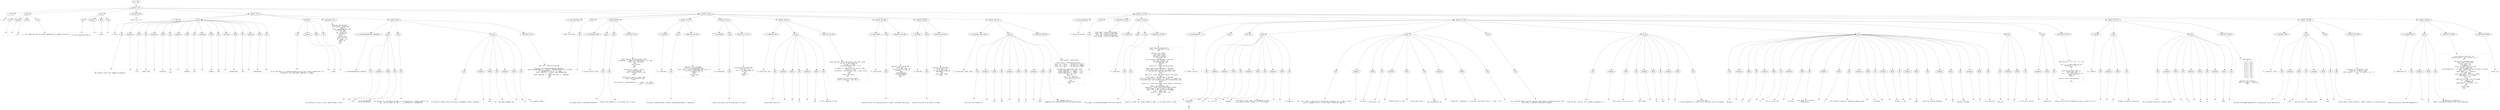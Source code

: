 digraph lpegNode {

node [fontname=Helvetica]
edge [style=dashed]

doc_0 [label="doc - 426"]


doc_0 -> { section_1}
{rank=same; section_1}

section_1 [label="section: 1-211"]


// END RANK doc_0

section_1 -> { header_2 prose_3 prose_4 codeblock_5 section_6 section_7 section_8}
{rank=same; header_2 prose_3 prose_4 codeblock_5 section_6 section_7 section_8}

header_2 [label="1 : Core"]

prose_3 [label="prose"]

prose_4 [label="prose"]

codeblock_5 [label="code block 8-10"]

section_6 [label="section: 13-39"]

section_7 [label="section: 65-183"]

section_8 [label="section: 212-368"]


// END RANK section_1

header_2 -> leaf_9
leaf_9  [color=Gray,shape=rectangle,fontname=Inconsolata,label="* Core"]
// END RANK header_2

prose_3 -> { raw_10 prespace_11 literal_12 raw_13}
{rank=same; raw_10 prespace_11 literal_12 raw_13}

raw_10 [label="raw"]

prespace_11 [label="prespace"]

literal_12 [label="literal"]

raw_13 [label="raw"]


// END RANK prose_3

raw_10 -> leaf_14
leaf_14  [color=Gray,shape=rectangle,fontname=Inconsolata,label="
"]
// END RANK raw_10

prespace_11 -> leaf_15
leaf_15  [color=Gray,shape=rectangle,fontname=Inconsolata,label=""]
// END RANK prespace_11

literal_12 -> leaf_16
leaf_16  [color=Gray,shape=rectangle,fontname=Inconsolata,label="core"]
// END RANK literal_12

raw_13 -> leaf_17
leaf_17  [color=Gray,shape=rectangle,fontname=Inconsolata,label=" is for tampering with the global namespace and standard libraries.
"]
// END RANK raw_13

prose_4 -> { raw_18 prespace_19 literal_20 raw_21}
{rank=same; raw_18 prespace_19 literal_20 raw_21}

raw_18 [label="raw"]

prespace_19 [label="prespace"]

literal_20 [label="literal"]

raw_21 [label="raw"]


// END RANK prose_4

raw_18 -> leaf_22
leaf_22  [color=Gray,shape=rectangle,fontname=Inconsolata,label="
It will eventually land in"]
// END RANK raw_18

prespace_19 -> leaf_23
leaf_23  [color=Gray,shape=rectangle,fontname=Inconsolata,label=" "]
// END RANK prespace_19

literal_20 -> leaf_24
leaf_24  [color=Gray,shape=rectangle,fontname=Inconsolata,label="pylon"]
// END RANK literal_20

raw_21 -> leaf_25
leaf_25  [color=Gray,shape=rectangle,fontname=Inconsolata,label=".
"]
// END RANK raw_21

codeblock_5 -> leaf_26
leaf_26  [color=Gray,shape=rectangle,fontname=Inconsolata,label="local core = {}"]
// END RANK codeblock_5

section_6 -> { header_27 prose_28 prose_29 codeblock_30 section_31}
{rank=same; header_27 prose_28 prose_29 codeblock_30 section_31}

header_27 [label="2 : meta"]

prose_28 [label="prose"]

prose_29 [label="prose"]

codeblock_30 [label="code block 21-37"]

section_31 [label="section: 40-64"]


// END RANK section_6

header_27 -> leaf_32
leaf_32  [color=Gray,shape=rectangle,fontname=Inconsolata,label="** meta"]
// END RANK header_27

prose_28 -> { raw_33 prespace_34 literal_35 raw_36 prespace_37 literal_38 raw_39 prespace_40 literal_41 raw_42 prespace_43 literal_44 raw_45 prespace_46 literal_47 raw_48 prespace_49 literal_50 raw_51}
{rank=same; raw_33 prespace_34 literal_35 raw_36 prespace_37 literal_38 raw_39 prespace_40 literal_41 raw_42 prespace_43 literal_44 raw_45 prespace_46 literal_47 raw_48 prespace_49 literal_50 raw_51}

raw_33 [label="raw"]

prespace_34 [label="prespace"]

literal_35 [label="literal"]

raw_36 [label="raw"]

prespace_37 [label="prespace"]

literal_38 [label="literal"]

raw_39 [label="raw"]

prespace_40 [label="prespace"]

literal_41 [label="literal"]

raw_42 [label="raw"]

prespace_43 [label="prespace"]

literal_44 [label="literal"]

raw_45 [label="raw"]

prespace_46 [label="prespace"]

literal_47 [label="literal"]

raw_48 [label="raw"]

prespace_49 [label="prespace"]

literal_50 [label="literal"]

raw_51 [label="raw"]


// END RANK prose_28

raw_33 -> leaf_52
leaf_52  [color=Gray,shape=rectangle,fontname=Inconsolata,label="

We shorten a few of the common Lua keywords:"]
// END RANK raw_33

prespace_34 -> leaf_53
leaf_53  [color=Gray,shape=rectangle,fontname=Inconsolata,label=" "]
// END RANK prespace_34

literal_35 -> leaf_54
leaf_54  [color=Gray,shape=rectangle,fontname=Inconsolata,label="coro"]
// END RANK literal_35

raw_36 -> leaf_55
leaf_55  [color=Gray,shape=rectangle,fontname=Inconsolata,label=" rather than"]
// END RANK raw_36

prespace_37 -> leaf_56
leaf_56  [color=Gray,shape=rectangle,fontname=Inconsolata,label=" "]
// END RANK prespace_37

literal_38 -> leaf_57
leaf_57  [color=Gray,shape=rectangle,fontname=Inconsolata,label="coroutine"]
// END RANK literal_38

raw_39 -> leaf_58
leaf_58  [color=Gray,shape=rectangle,fontname=Inconsolata,label=",
and"]
// END RANK raw_39

prespace_40 -> leaf_59
leaf_59  [color=Gray,shape=rectangle,fontname=Inconsolata,label=" "]
// END RANK prespace_40

literal_41 -> leaf_60
leaf_60  [color=Gray,shape=rectangle,fontname=Inconsolata,label="getmeta"]
// END RANK literal_41

raw_42 -> leaf_61
leaf_61  [color=Gray,shape=rectangle,fontname=Inconsolata,label=" and"]
// END RANK raw_42

prespace_43 -> leaf_62
leaf_62  [color=Gray,shape=rectangle,fontname=Inconsolata,label=" "]
// END RANK prespace_43

literal_44 -> leaf_63
leaf_63  [color=Gray,shape=rectangle,fontname=Inconsolata,label="setmeta"]
// END RANK literal_44

raw_45 -> leaf_64
leaf_64  [color=Gray,shape=rectangle,fontname=Inconsolata,label=" over"]
// END RANK raw_45

prespace_46 -> leaf_65
leaf_65  [color=Gray,shape=rectangle,fontname=Inconsolata,label=" "]
// END RANK prespace_46

literal_47 -> leaf_66
leaf_66  [color=Gray,shape=rectangle,fontname=Inconsolata,label="getmetatable"]
// END RANK literal_47

raw_48 -> leaf_67
leaf_67  [color=Gray,shape=rectangle,fontname=Inconsolata,label=" and"]
// END RANK raw_48

prespace_49 -> leaf_68
leaf_68  [color=Gray,shape=rectangle,fontname=Inconsolata,label=" "]
// END RANK prespace_49

literal_50 -> leaf_69
leaf_69  [color=Gray,shape=rectangle,fontname=Inconsolata,label="setmetatable"]
// END RANK literal_50

raw_51 -> leaf_70
leaf_70  [color=Gray,shape=rectangle,fontname=Inconsolata,label=".
"]
// END RANK raw_51

prose_29 -> { raw_71 prespace_72 literal_73 raw_74}
{rank=same; raw_71 prespace_72 literal_73 raw_74}

raw_71 [label="raw"]

prespace_72 [label="prespace"]

literal_73 [label="literal"]

raw_74 [label="raw"]


// END RANK prose_29

raw_71 -> leaf_75
leaf_75  [color=Gray,shape=rectangle,fontname=Inconsolata,label="
In my code there is a repeated pattern of use that is basic enough that I'm
entering it into the global namespace as simple"]
// END RANK raw_71

prespace_72 -> leaf_76
leaf_76  [color=Gray,shape=rectangle,fontname=Inconsolata,label=" "]
// END RANK prespace_72

literal_73 -> leaf_77
leaf_77  [color=Gray,shape=rectangle,fontname=Inconsolata,label="meta"]
// END RANK literal_73

raw_74 -> leaf_78
leaf_78  [color=Gray,shape=rectangle,fontname=Inconsolata,label=".
"]
// END RANK raw_74

codeblock_30 -> leaf_79
leaf_79  [color=Gray,shape=rectangle,fontname=Inconsolata,label="function core.meta(MT)
   if MT and MT.__index then
      -- inherit
      return setmetatable({}, MT)
   elseif MT then
      -- decorate
      MT.__index = MT
      return MT
   else
      -- new metatable
      local _M = {}
      _M.__index = _M
      return _M
   end
end"]
// END RANK codeblock_30

section_31 -> { header_80 prose_81 prose_82 prose_83 codeblock_84}
{rank=same; header_80 prose_81 prose_82 prose_83 codeblock_84}

header_80 [label="3 : hasmetamethod(tab, mmethod)"]

prose_81 [label="prose"]

prose_82 [label="prose"]

prose_83 [label="prose"]

codeblock_84 [label="code block 51-62"]


// END RANK section_31

header_80 -> leaf_85
leaf_85  [color=Gray,shape=rectangle,fontname=Inconsolata,label="*** hasmetamethod(tab, mmethod)"]
// END RANK header_80

prose_81 -> { raw_86 prespace_87 literal_88 raw_89}
{rank=same; raw_86 prespace_87 literal_88 raw_89}

raw_86 [label="raw"]

prespace_87 [label="prespace"]

literal_88 [label="literal"]

raw_89 [label="raw"]


// END RANK prose_81

raw_86 -> leaf_90
leaf_90  [color=Gray,shape=rectangle,fontname=Inconsolata,label="

The function of this is clear: given a table, return"]
// END RANK raw_86

prespace_87 -> leaf_91
leaf_91  [color=Gray,shape=rectangle,fontname=Inconsolata,label=" "]
// END RANK prespace_87

literal_88 -> leaf_92
leaf_92  [color=Gray,shape=rectangle,fontname=Inconsolata,label="true"]
// END RANK literal_88

raw_89 -> leaf_93
leaf_93  [color=Gray,shape=rectangle,fontname=Inconsolata,label=" if it can receive
a given metamethod.
"]
// END RANK raw_89

prose_82 -> { raw_94}
{rank=same; raw_94}

raw_94 [label="raw"]


// END RANK prose_82

raw_94 -> leaf_95
leaf_95  [color=Gray,shape=rectangle,fontname=Inconsolata,label="
The question is, how magical to make it. I'm going with \"slightly magical\" for
now.  You can leave off the \"__\" in checking for a metamethod.
"]
// END RANK raw_94

prose_83 -> { raw_96 prespace_97 literal_98 raw_99 prespace_100 literal_101 raw_102}
{rank=same; raw_96 prespace_97 literal_98 raw_99 prespace_100 literal_101 raw_102}

raw_96 [label="raw"]

prespace_97 [label="prespace"]

literal_98 [label="literal"]

raw_99 [label="raw"]

prespace_100 [label="prespace"]

literal_101 [label="literal"]

raw_102 [label="raw"]


// END RANK prose_83

raw_96 -> leaf_103
leaf_103  [color=Gray,shape=rectangle,fontname=Inconsolata,label="
A successful lookup returns the result, presumable truthy, otherwise"]
// END RANK raw_96

prespace_97 -> leaf_104
leaf_104  [color=Gray,shape=rectangle,fontname=Inconsolata,label=" "]
// END RANK prespace_97

literal_98 -> leaf_105
leaf_105  [color=Gray,shape=rectangle,fontname=Inconsolata,label="false"]
// END RANK literal_98

raw_99 -> leaf_106
leaf_106  [color=Gray,shape=rectangle,fontname=Inconsolata,label="
for a non-table argument and"]
// END RANK raw_99

prespace_100 -> leaf_107
leaf_107  [color=Gray,shape=rectangle,fontname=Inconsolata,label=" "]
// END RANK prespace_100

literal_101 -> leaf_108
leaf_108  [color=Gray,shape=rectangle,fontname=Inconsolata,label="nil"]
// END RANK literal_101

raw_102 -> leaf_109
leaf_109  [color=Gray,shape=rectangle,fontname=Inconsolata,label=" for a failed lookup.
"]
// END RANK raw_102

codeblock_84 -> leaf_110
leaf_110  [color=Gray,shape=rectangle,fontname=Inconsolata,label="local sub = assert(string.sub)

function core.hasmetamethod(tab, mmethod)
   assert(type(mmethod) == \"string\", \"metamethod must be a string\")
   if sub(mmethod,1,2) == \"__\" then
      return type(tab) == \"table\" and tab[mmethod]
   else
      return type(tab) == \"table\" and tab[\"__\" ..mmethod]
   end
end"]
// END RANK codeblock_84

section_7 -> { header_111 prose_112 section_113 section_114 section_115 section_116 section_117 section_118 section_119}
{rank=same; header_111 prose_112 section_113 section_114 section_115 section_116 section_117 section_118 section_119}

header_111 [label="2 : Table extensions"]

prose_112 [label="prose"]

section_113 [label="section: 68-96"]

section_114 [label="section: 97-112"]

section_115 [label="section: 113-127"]

section_116 [label="section: 128-151"]

section_117 [label="section: 152-168"]

section_118 [label="section: 169-183"]

section_119 [label="section: 184-211"]


// END RANK section_7

header_111 -> leaf_120
leaf_120  [color=Gray,shape=rectangle,fontname=Inconsolata,label="** Table extensions"]
// END RANK header_111

prose_112 -> { raw_121}
{rank=same; raw_121}

raw_121 [label="raw"]


// END RANK prose_112

raw_121 -> leaf_122
leaf_122  [color=Gray,shape=rectangle,fontname=Inconsolata,label="

"]
// END RANK raw_121

section_113 -> { header_123 prose_124 prose_125 codeblock_126}
{rank=same; header_123 prose_124 prose_125 codeblock_126}

header_123 [label="3 : hasfield(tab, field)"]

prose_124 [label="prose"]

prose_125 [label="prose"]

codeblock_126 [label="code block 74-95"]


// END RANK section_113

header_123 -> leaf_127
leaf_127  [color=Gray,shape=rectangle,fontname=Inconsolata,label="*** hasfield(tab, field)"]
// END RANK header_123

prose_124 -> { raw_128}
{rank=same; raw_128}

raw_128 [label="raw"]


// END RANK prose_124

raw_128 -> leaf_129
leaf_129  [color=Gray,shape=rectangle,fontname=Inconsolata,label="

For bonus points, =hasfield.field(tab)!
"]
// END RANK raw_128

prose_125 -> { raw_130}
{rank=same; raw_130}

raw_130 [label="raw"]


// END RANK prose_125

raw_130 -> leaf_131
leaf_131  [color=Gray,shape=rectangle,fontname=Inconsolata,label="
Returns the lookup for a true value, just in case.
"]
// END RANK raw_130

codeblock_126 -> leaf_132
leaf_132  [color=Gray,shape=rectangle,fontname=Inconsolata,label="local function _hasfield(field, tab)
   if type(tab) == \"table\" and tab[field] ~= nil then
      return true, tab[field]
   else
      return false
   end
end

function _hf__index(_, field)
   return function(tab)
      return _hasfield(field, tab)
   end
end

function _hf__call(_, field, tab)
   return _hasfield(field, tab)
end

core.hasfield = setmetatable({}, { __index = _hf__index,
                                   __call  = _hf__call })"]
// END RANK codeblock_126

section_114 -> { header_133 prose_134 codeblock_135}
{rank=same; header_133 prose_134 codeblock_135}

header_133 [label="3 : clone(tab)"]

prose_134 [label="prose"]

codeblock_135 [label="code block 101-110"]


// END RANK section_114

header_133 -> leaf_136
leaf_136  [color=Gray,shape=rectangle,fontname=Inconsolata,label="*** clone(tab)"]
// END RANK header_133

prose_134 -> { raw_137}
{rank=same; raw_137}

raw_137 [label="raw"]


// END RANK prose_134

raw_137 -> leaf_138
leaf_138  [color=Gray,shape=rectangle,fontname=Inconsolata,label="

Performs a shallow clone of table, attaching metatable if available.
"]
// END RANK raw_137

codeblock_135 -> leaf_139
leaf_139  [color=Gray,shape=rectangle,fontname=Inconsolata,label="function core.clone(tab)
   local _M = getmetatable(tab)
   local clone = _M and setmetatable({}, _M) or {}
   for k,v in pairs(tab) do
      clone[k] = v
   end
   return clone
end"]
// END RANK codeblock_135

section_115 -> { header_140 prose_141 codeblock_142}
{rank=same; header_140 prose_141 codeblock_142}

header_140 [label="3 : arrayof(tab)"]

prose_141 [label="prose"]

codeblock_142 [label="code block 117-125"]


// END RANK section_115

header_140 -> leaf_143
leaf_143  [color=Gray,shape=rectangle,fontname=Inconsolata,label="*** arrayof(tab)"]
// END RANK header_140

prose_141 -> { raw_144}
{rank=same; raw_144}

raw_144 [label="raw"]


// END RANK prose_141

raw_144 -> leaf_145
leaf_145  [color=Gray,shape=rectangle,fontname=Inconsolata,label="

Clones and returns the array portion of a table.
"]
// END RANK raw_144

codeblock_142 -> leaf_146
leaf_146  [color=Gray,shape=rectangle,fontname=Inconsolata,label="function core.arrayof(tab)
   local arr = {}
   for i,v in ipairs(tab) do
      arr[i] = v
   end
   return arr
end"]
// END RANK codeblock_142

section_116 -> { header_147 prose_148 codeblock_149}
{rank=same; header_147 prose_148 codeblock_149}

header_147 [label="3 : select(tab, key)"]

prose_148 [label="prose"]

codeblock_149 [label="code block 132-149"]


// END RANK section_116

header_147 -> leaf_150
leaf_150  [color=Gray,shape=rectangle,fontname=Inconsolata,label="*** select(tab, key)"]
// END RANK header_147

prose_148 -> { raw_151 prespace_152 literal_153 raw_154 prespace_155 literal_156 raw_157}
{rank=same; raw_151 prespace_152 literal_153 raw_154 prespace_155 literal_156 raw_157}

raw_151 [label="raw"]

prespace_152 [label="prespace"]

literal_153 [label="literal"]

raw_154 [label="raw"]

prespace_155 [label="prespace"]

literal_156 [label="literal"]

raw_157 [label="raw"]


// END RANK prose_148

raw_151 -> leaf_158
leaf_158  [color=Gray,shape=rectangle,fontname=Inconsolata,label="

Recursively return all"]
// END RANK raw_151

prespace_152 -> leaf_159
leaf_159  [color=Gray,shape=rectangle,fontname=Inconsolata,label=" "]
// END RANK prespace_152

literal_153 -> leaf_160
leaf_160  [color=Gray,shape=rectangle,fontname=Inconsolata,label="v"]
// END RANK literal_153

raw_154 -> leaf_161
leaf_161  [color=Gray,shape=rectangle,fontname=Inconsolata,label=" for"]
// END RANK raw_154

prespace_155 -> leaf_162
leaf_162  [color=Gray,shape=rectangle,fontname=Inconsolata,label=" "]
// END RANK prespace_155

literal_156 -> leaf_163
leaf_163  [color=Gray,shape=rectangle,fontname=Inconsolata,label="key"]
// END RANK literal_156

raw_157 -> leaf_164
leaf_164  [color=Gray,shape=rectangle,fontname=Inconsolata,label=" in all subtables of tab
"]
// END RANK raw_157

codeblock_149 -> leaf_165
leaf_165  [color=Gray,shape=rectangle,fontname=Inconsolata,label="local function _select(collection, tab, key, cycle)
   for k,v in pairs(tab) do
      if key == k then
         collection[#collection + 1] = v
      end
      if type(v) == \"table\" and not cycle[v] then
         cycle[v] = true
         collection = _select(collection, v, key, cycle)
      end
   end
   return collection
end

function core.select(tab, key)
   return _select({}, tab, key, {})
end"]
// END RANK codeblock_149

section_117 -> { header_166 prose_167 codeblock_168}
{rank=same; header_166 prose_167 codeblock_168}

header_166 [label="3 : reverse(tab)"]

prose_167 [label="prose"]

codeblock_168 [label="code block 156-166"]


// END RANK section_117

header_166 -> leaf_169
leaf_169  [color=Gray,shape=rectangle,fontname=Inconsolata,label="*** reverse(tab)"]
// END RANK header_166

prose_167 -> { raw_170}
{rank=same; raw_170}

raw_170 [label="raw"]


// END RANK prose_167

raw_170 -> leaf_171
leaf_171  [color=Gray,shape=rectangle,fontname=Inconsolata,label="

Reverses (only) the array portion of a table, returning a new table.
"]
// END RANK raw_170

codeblock_168 -> leaf_172
leaf_172  [color=Gray,shape=rectangle,fontname=Inconsolata,label="function core.reverse(tab)
   local bat = {}
   for i,v in ipairs(tab) do
      bat[#tab - i + 1] = v
   end
   assert(bat[1])
   assert(bat[#tab])
   return bat
end"]
// END RANK codeblock_168

section_118 -> { header_173 prose_174 codeblock_175}
{rank=same; header_173 prose_174 codeblock_175}

header_173 [label="3 : keys(tab)"]

prose_174 [label="prose"]

codeblock_175 [label="code block 173-181"]


// END RANK section_118

header_173 -> leaf_176
leaf_176  [color=Gray,shape=rectangle,fontname=Inconsolata,label="*** keys(tab)"]
// END RANK header_173

prose_174 -> { raw_177}
{rank=same; raw_177}

raw_177 [label="raw"]


// END RANK prose_174

raw_177 -> leaf_178
leaf_178  [color=Gray,shape=rectangle,fontname=Inconsolata,label="

Returns an array of the keys of a table.
"]
// END RANK raw_177

codeblock_175 -> leaf_179
leaf_179  [color=Gray,shape=rectangle,fontname=Inconsolata,label="function core.keys(tab)
   local keys = {}
   for k,v in pairs(tab) do
      keys[#keys + 1] = k
   end
   return keys, #keys
end"]
// END RANK codeblock_175

section_119 -> { header_180 prose_181 codeblock_182}
{rank=same; header_180 prose_181 codeblock_182}

header_180 [label="3 : splice(tab, index, into)"]

prose_181 [label="prose"]

codeblock_182 [label="code block 189-209"]


// END RANK section_119

header_180 -> leaf_183
leaf_183  [color=Gray,shape=rectangle,fontname=Inconsolata,label="*** splice(tab, index, into)"]
// END RANK header_180

prose_181 -> { raw_184 prespace_185 literal_186 raw_187 prespace_188 literal_189 raw_190 prespace_191 literal_192 raw_193}
{rank=same; raw_184 prespace_185 literal_186 raw_187 prespace_188 literal_189 raw_190 prespace_191 literal_192 raw_193}

raw_184 [label="raw"]

prespace_185 [label="prespace"]

literal_186 [label="literal"]

raw_187 [label="raw"]

prespace_188 [label="prespace"]

literal_189 [label="literal"]

raw_190 [label="raw"]

prespace_191 [label="prespace"]

literal_192 [label="literal"]

raw_193 [label="raw"]


// END RANK prose_181

raw_184 -> leaf_194
leaf_194  [color=Gray,shape=rectangle,fontname=Inconsolata,label="

Puts the full contents of"]
// END RANK raw_184

prespace_185 -> leaf_195
leaf_195  [color=Gray,shape=rectangle,fontname=Inconsolata,label=" "]
// END RANK prespace_185

literal_186 -> leaf_196
leaf_196  [color=Gray,shape=rectangle,fontname=Inconsolata,label="into"]
// END RANK literal_186

raw_187 -> leaf_197
leaf_197  [color=Gray,shape=rectangle,fontname=Inconsolata,label=" into"]
// END RANK raw_187

prespace_188 -> leaf_198
leaf_198  [color=Gray,shape=rectangle,fontname=Inconsolata,label=" "]
// END RANK prespace_188

literal_189 -> leaf_199
leaf_199  [color=Gray,shape=rectangle,fontname=Inconsolata,label="tab"]
// END RANK literal_189

raw_190 -> leaf_200
leaf_200  [color=Gray,shape=rectangle,fontname=Inconsolata,label=" at"]
// END RANK raw_190

prespace_191 -> leaf_201
leaf_201  [color=Gray,shape=rectangle,fontname=Inconsolata,label=" "]
// END RANK prespace_191

literal_192 -> leaf_202
leaf_202  [color=Gray,shape=rectangle,fontname=Inconsolata,label="index"]
// END RANK literal_192

raw_193 -> leaf_203
leaf_203  [color=Gray,shape=rectangle,fontname=Inconsolata,label=".  The argument order is
compatible with existing functions and method syntax.
"]
// END RANK raw_193

codeblock_182 -> leaf_204
leaf_204  [color=Gray,shape=rectangle,fontname=Inconsolata,label="local insert = table.insert

local sp_er = \"table<core>.splice: \"
local _e_1 = sp_er .. \"$1 must be a table\"
local _e_2 = sp_er .. \"$2 must be a number\"
local _e_3 = sp_er .. \"$3 must be a table\"

function core.splice(tab, idx, into)
   assert(type(tab) == \"table\", _e_1)
   assert(type(idx) == \"number\", _e_2)
   assert(type(into) == \"table\", _e_3)
    idx = idx - 1
    local i = 1
    for j = 1, #into do
        insert(tab,i+idx,into[j])
        i = i + 1
    end
    return tab
end"]
// END RANK codeblock_182

section_8 -> { header_205 prose_206 codeblock_207 section_208 section_209 section_210 section_211 section_212}
{rank=same; header_205 prose_206 codeblock_207 section_208 section_209 section_210 section_211 section_212}

header_205 [label="2 : String extensions"]

prose_206 [label="prose"]

codeblock_207 [label="code block 214-219"]

section_208 [label="section: 221-270"]

section_209 [label="section: 271-323"]

section_210 [label="section: 324-353"]

section_211 [label="section: 354-368"]

section_212 [label="section: 369-426"]


// END RANK section_8

header_205 -> leaf_213
leaf_213  [color=Gray,shape=rectangle,fontname=Inconsolata,label="** String extensions"]
// END RANK header_205

prose_206 -> { raw_214}
{rank=same; raw_214}

raw_214 [label="raw"]


// END RANK prose_206

raw_214 -> leaf_215
leaf_215  [color=Gray,shape=rectangle,fontname=Inconsolata,label="
"]
// END RANK raw_214

codeblock_207 -> leaf_216
leaf_216  [color=Gray,shape=rectangle,fontname=Inconsolata,label="local byte = assert(string.byte)
local find = assert(string.find)
local sub = assert(string.sub)
local format = assert(string.format)"]
// END RANK codeblock_207

section_208 -> { header_217 prose_218 prose_219 codeblock_220}
{rank=same; header_217 prose_218 prose_219 codeblock_220}

header_217 [label="3 : utf8(char)"]

prose_218 [label="prose"]

prose_219 [label="prose"]

codeblock_220 [label="code block 229-268"]


// END RANK section_208

header_217 -> leaf_221
leaf_221  [color=Gray,shape=rectangle,fontname=Inconsolata,label="*** utf8(char)"]
// END RANK header_217

prose_218 -> { raw_222}
{rank=same; raw_222}

raw_222 [label="raw"]


// END RANK prose_218

raw_222 -> leaf_223
leaf_223  [color=Gray,shape=rectangle,fontname=Inconsolata,label="

This takes a string and validates the first character.
"]
// END RANK raw_222

prose_219 -> { raw_224}
{rank=same; raw_224}

raw_224 [label="raw"]


// END RANK prose_219

raw_224 -> leaf_225
leaf_225  [color=Gray,shape=rectangle,fontname=Inconsolata,label="
Return is either the (valid) length in bytes, or nil and an error string.
"]
// END RANK raw_224

codeblock_220 -> leaf_226
leaf_226  [color=Gray,shape=rectangle,fontname=Inconsolata,label="local function continue(c)
   return c >= 128 and c <= 191
end

function core.utf8(c)
   local byte = byte
   local head = byte(c)
   if head < 128 then
      return 1
   elseif head >= 194 and head <= 223 then
      local two = byte(c, 2)
      if continue(two) then
         return 2
      else
         return nil, \"utf8: bad second byte\"
      end
   elseif head >= 224 and head <= 239 then
      local two, three = byte(c, 2), byte(c, 3)
      if continue(two) and continue(three) then
         return 3
      else
         return nil, \"utf8: bad second and/or third byte\"
      end
   elseif head >= 240 and head <= 244 then
      local two, three, four = byte(c, 2), byte(c, 3), byte(c, 4)
      if continue(two) and continue(three) and continue(four) then
         return 4
      else
         return nil, \"utf8: bad second, third, and/or fourth byte\"
      end
   elseif continue(head) then
      return nil, \"utf8: continuation byte at head\"
   elseif head == 192 or head == 193 then
      return nil, \"utf8: 192 or 193 forbidden\"
   else -- head > 245
      return nil, \"utf8: byte > 245\"
   end
end"]
// END RANK codeblock_220

section_209 -> { header_227 prose_228 structure_229 prose_230 prose_231 prose_232 prose_233 prose_234 prose_235 prose_236 codeblock_237}
{rank=same; header_227 prose_228 structure_229 prose_230 prose_231 prose_232 prose_233 prose_234 prose_235 prose_236 codeblock_237}

header_227 [label="3 : format_safe(str, ...)"]

prose_228 [label="prose"]

structure_229 [label="structure"]

prose_230 [label="prose"]

prose_231 [label="prose"]

prose_232 [label="prose"]

prose_233 [label="prose"]

prose_234 [label="prose"]

prose_235 [label="prose"]

prose_236 [label="prose"]

codeblock_237 [label="code block 305-322"]


// END RANK section_209

header_227 -> leaf_238
leaf_238  [color=Gray,shape=rectangle,fontname=Inconsolata,label="*** format_safe(str, ...)"]
// END RANK header_227

prose_228 -> { raw_239}
{rank=same; raw_239}

raw_239 [label="raw"]


// END RANK prose_228

raw_239 -> leaf_240
leaf_240  [color=Gray,shape=rectangle,fontname=Inconsolata,label="
"]
// END RANK raw_239

structure_229 -> { hashline_241}
{rank=same; hashline_241}

hashline_241 [label="hashline"]


// END RANK structure_229

hashline_241 -> { hashtag_242}
{rank=same; hashtag_242}

hashtag_242 [label="hashtag"]


// END RANK hashline_241

hashtag_242 -> leaf_243
leaf_243  [color=Gray,shape=rectangle,fontname=Inconsolata,label="NB"]
// END RANK hashtag_242

prose_230 -> { prespace_244 literal_245 raw_246 prespace_247 literal_248 raw_249 prespace_250 literal_251 raw_252}
{rank=same; prespace_244 literal_245 raw_246 prespace_247 literal_248 raw_249 prespace_250 literal_251 raw_252}

prespace_244 [label="prespace"]

literal_245 [label="literal"]

raw_246 [label="raw"]

prespace_247 [label="prespace"]

literal_248 [label="literal"]

raw_249 [label="raw"]

prespace_250 [label="prespace"]

literal_251 [label="literal"]

raw_252 [label="raw"]


// END RANK prose_230

prespace_244 -> leaf_253
leaf_253  [color=Gray,shape=rectangle,fontname=Inconsolata,label=""]
// END RANK prespace_244

literal_245 -> leaf_254
leaf_254  [color=Gray,shape=rectangle,fontname=Inconsolata,label="%d"]
// END RANK literal_245

raw_246 -> leaf_255
leaf_255  [color=Gray,shape=rectangle,fontname=Inconsolata,label=" as a call to"]
// END RANK raw_246

prespace_247 -> leaf_256
leaf_256  [color=Gray,shape=rectangle,fontname=Inconsolata,label=" "]
// END RANK prespace_247

literal_248 -> leaf_257
leaf_257  [color=Gray,shape=rectangle,fontname=Inconsolata,label="tonumber"]
// END RANK literal_248

raw_249 -> leaf_258
leaf_258  [color=Gray,shape=rectangle,fontname=Inconsolata,label=".  The latter I will allow, I'm struggling to find
a circumstance where casting \"1\" to \"1\" through"]
// END RANK raw_249

prespace_250 -> leaf_259
leaf_259  [color=Gray,shape=rectangle,fontname=Inconsolata,label=" "]
// END RANK prespace_250

literal_251 -> leaf_260
leaf_260  [color=Gray,shape=rectangle,fontname=Inconsolata,label="1"]
// END RANK literal_251

raw_252 -> leaf_261
leaf_261  [color=Gray,shape=rectangle,fontname=Inconsolata,label=" is dangerous.
"]
// END RANK raw_252

prose_231 -> { raw_262 prespace_263 literal_264 raw_265 prespace_266 literal_267 raw_268 prespace_269 literal_270 raw_271}
{rank=same; raw_262 prespace_263 literal_264 raw_265 prespace_266 literal_267 raw_268 prespace_269 literal_270 raw_271}

raw_262 [label="raw"]

prespace_263 [label="prespace"]

literal_264 [label="literal"]

raw_265 [label="raw"]

prespace_266 [label="prespace"]

literal_267 [label="literal"]

raw_268 [label="raw"]

prespace_269 [label="prespace"]

literal_270 [label="literal"]

raw_271 [label="raw"]


// END RANK prose_231

raw_262 -> leaf_272
leaf_272  [color=Gray,shape=rectangle,fontname=Inconsolata,label="
This isn't \"safe\" in the sense of preventing injections, all it does is check
that its arguments are of a valid type, prohibiting implicit"]
// END RANK raw_262

prespace_263 -> leaf_273
leaf_273  [color=Gray,shape=rectangle,fontname=Inconsolata,label=" "]
// END RANK prespace_263

literal_264 -> leaf_274
leaf_274  [color=Gray,shape=rectangle,fontname=Inconsolata,label="tostring"]
// END RANK literal_264

raw_265 -> leaf_275
leaf_275  [color=Gray,shape=rectangle,fontname=Inconsolata,label="
conversions.  So"]
// END RANK raw_265

prespace_266 -> leaf_276
leaf_276  [color=Gray,shape=rectangle,fontname=Inconsolata,label=" "]
// END RANK prespace_266

literal_267 -> leaf_277
leaf_277  [color=Gray,shape=rectangle,fontname=Inconsolata,label="format(\"select %s from ...\", \"';drop table users;\")"]
// END RANK literal_267

raw_268 -> leaf_278
leaf_278  [color=Gray,shape=rectangle,fontname=Inconsolata,label=" will
get through, but not"]
// END RANK raw_268

prespace_269 -> leaf_279
leaf_279  [color=Gray,shape=rectangle,fontname=Inconsolata,label=""]
// END RANK prespace_269

literal_270 -> leaf_280
leaf_280  [color=Gray,shape=rectangle,fontname=Inconsolata,label="format(\"%s\", setmeta({}, {__tostring = function() return \"'; drop...\"}))"]
// END RANK literal_270

raw_271 -> leaf_281
leaf_281  [color=Gray,shape=rectangle,fontname=Inconsolata,label=".
"]
// END RANK raw_271

prose_232 -> { raw_282}
{rank=same; raw_282}

raw_282 [label="raw"]


// END RANK prose_232

raw_282 -> leaf_283
leaf_283  [color=Gray,shape=rectangle,fontname=Inconsolata,label="
Less concerned about hostility and more about explicit coding practices. Also
don't want to undermine hardening elsewhere.
"]
// END RANK raw_282

prose_233 -> { raw_284 prespace_285 literal_286 raw_287 prespace_288 literal_289 raw_290 prespace_291 literal_292 raw_293}
{rank=same; raw_284 prespace_285 literal_286 raw_287 prespace_288 literal_289 raw_290 prespace_291 literal_292 raw_293}

raw_284 [label="raw"]

prespace_285 [label="prespace"]

literal_286 [label="literal"]

raw_287 [label="raw"]

prespace_288 [label="prespace"]

literal_289 [label="literal"]

raw_290 [label="raw"]

prespace_291 [label="prespace"]

literal_292 [label="literal"]

raw_293 [label="raw"]


// END RANK prose_233

raw_284 -> leaf_294
leaf_294  [color=Gray,shape=rectangle,fontname=Inconsolata,label="
From the wiki, the full set of numeric parameters is"]
// END RANK raw_284

prespace_285 -> leaf_295
leaf_295  [color=Gray,shape=rectangle,fontname=Inconsolata,label=""]
// END RANK prespace_285

literal_286 -> leaf_296
leaf_296  [color=Gray,shape=rectangle,fontname=Inconsolata,label="{A,a,c,d,E,e,f,G,g,i,o,u,X,x}"]
// END RANK literal_286

raw_287 -> leaf_297
leaf_297  [color=Gray,shape=rectangle,fontname=Inconsolata,label=".  That leaves"]
// END RANK raw_287

prespace_288 -> leaf_298
leaf_298  [color=Gray,shape=rectangle,fontname=Inconsolata,label=" "]
// END RANK prespace_288

literal_289 -> leaf_299
leaf_299  [color=Gray,shape=rectangle,fontname=Inconsolata,label="%q"]
// END RANK literal_289

raw_290 -> leaf_300
leaf_300  [color=Gray,shape=rectangle,fontname=Inconsolata,label=" and"]
// END RANK raw_290

prespace_291 -> leaf_301
leaf_301  [color=Gray,shape=rectangle,fontname=Inconsolata,label=" "]
// END RANK prespace_291

literal_292 -> leaf_302
leaf_302  [color=Gray,shape=rectangle,fontname=Inconsolata,label="%s"]
// END RANK literal_292

raw_293 -> leaf_303
leaf_303  [color=Gray,shape=rectangle,fontname=Inconsolata,label=", the former does
string escaping but of course it is the Lua/C style of escaping.
"]
// END RANK raw_293

prose_234 -> { raw_304 prespace_305 literal_306 raw_307 prespace_308 literal_309 raw_310 prespace_311 literal_312 raw_313 prespace_314 literal_315 raw_316 prespace_317 literal_318 raw_319 prespace_320 literal_321 raw_322 prespace_323 literal_324 raw_325 prespace_326 literal_327 raw_328 prespace_329 literal_330 raw_331}
{rank=same; raw_304 prespace_305 literal_306 raw_307 prespace_308 literal_309 raw_310 prespace_311 literal_312 raw_313 prespace_314 literal_315 raw_316 prespace_317 literal_318 raw_319 prespace_320 literal_321 raw_322 prespace_323 literal_324 raw_325 prespace_326 literal_327 raw_328 prespace_329 literal_330 raw_331}

raw_304 [label="raw"]

prespace_305 [label="prespace"]

literal_306 [label="literal"]

raw_307 [label="raw"]

prespace_308 [label="prespace"]

literal_309 [label="literal"]

raw_310 [label="raw"]

prespace_311 [label="prespace"]

literal_312 [label="literal"]

raw_313 [label="raw"]

prespace_314 [label="prespace"]

literal_315 [label="literal"]

raw_316 [label="raw"]

prespace_317 [label="prespace"]

literal_318 [label="literal"]

raw_319 [label="raw"]

prespace_320 [label="prespace"]

literal_321 [label="literal"]

raw_322 [label="raw"]

prespace_323 [label="prespace"]

literal_324 [label="literal"]

raw_325 [label="raw"]

prespace_326 [label="prespace"]

literal_327 [label="literal"]

raw_328 [label="raw"]

prespace_329 [label="prespace"]

literal_330 [label="literal"]

raw_331 [label="raw"]


// END RANK prose_234

raw_304 -> leaf_332
leaf_332  [color=Gray,shape=rectangle,fontname=Inconsolata,label="
We add"]
// END RANK raw_304

prespace_305 -> leaf_333
leaf_333  [color=Gray,shape=rectangle,fontname=Inconsolata,label=" "]
// END RANK prespace_305

literal_306 -> leaf_334
leaf_334  [color=Gray,shape=rectangle,fontname=Inconsolata,label="%t"]
// END RANK literal_306

raw_307 -> leaf_335
leaf_335  [color=Gray,shape=rectangle,fontname=Inconsolata,label=" and"]
// END RANK raw_307

prespace_308 -> leaf_336
leaf_336  [color=Gray,shape=rectangle,fontname=Inconsolata,label=" "]
// END RANK prespace_308

literal_309 -> leaf_337
leaf_337  [color=Gray,shape=rectangle,fontname=Inconsolata,label="%L"]
// END RANK literal_309

raw_310 -> leaf_338
leaf_338  [color=Gray,shape=rectangle,fontname=Inconsolata,label=" (for λ), which call"]
// END RANK raw_310

prespace_311 -> leaf_339
leaf_339  [color=Gray,shape=rectangle,fontname=Inconsolata,label=" "]
// END RANK prespace_311

literal_312 -> leaf_340
leaf_340  [color=Gray,shape=rectangle,fontname=Inconsolata,label="tostring"]
// END RANK literal_312

raw_313 -> leaf_341
leaf_341  [color=Gray,shape=rectangle,fontname=Inconsolata,label=" on a table or a function
respectively. "]
// END RANK raw_313

prespace_314 -> leaf_342
leaf_342  [color=Gray,shape=rectangle,fontname=Inconsolata,label=" "]
// END RANK prespace_314

literal_315 -> leaf_343
leaf_343  [color=Gray,shape=rectangle,fontname=Inconsolata,label="%t"]
// END RANK literal_315

raw_316 -> leaf_344
leaf_344  [color=Gray,shape=rectangle,fontname=Inconsolata,label=" will actually accept all remaining compound types:"]
// END RANK raw_316

prespace_317 -> leaf_345
leaf_345  [color=Gray,shape=rectangle,fontname=Inconsolata,label=""]
// END RANK prespace_317

literal_318 -> leaf_346
leaf_346  [color=Gray,shape=rectangle,fontname=Inconsolata,label="userdata"]
// END RANK literal_318

raw_319 -> leaf_347
leaf_347  [color=Gray,shape=rectangle,fontname=Inconsolata,label=","]
// END RANK raw_319

prespace_320 -> leaf_348
leaf_348  [color=Gray,shape=rectangle,fontname=Inconsolata,label=" "]
// END RANK prespace_320

literal_321 -> leaf_349
leaf_349  [color=Gray,shape=rectangle,fontname=Inconsolata,label="thread"]
// END RANK literal_321

raw_322 -> leaf_350
leaf_350  [color=Gray,shape=rectangle,fontname=Inconsolata,label=", and"]
// END RANK raw_322

prespace_323 -> leaf_351
leaf_351  [color=Gray,shape=rectangle,fontname=Inconsolata,label=" "]
// END RANK prespace_323

literal_324 -> leaf_352
leaf_352  [color=Gray,shape=rectangle,fontname=Inconsolata,label="cdata"]
// END RANK literal_324

raw_325 -> leaf_353
leaf_353  [color=Gray,shape=rectangle,fontname=Inconsolata,label=".  While we're being thorough,"]
// END RANK raw_325

prespace_326 -> leaf_354
leaf_354  [color=Gray,shape=rectangle,fontname=Inconsolata,label=" "]
// END RANK prespace_326

literal_327 -> leaf_355
leaf_355  [color=Gray,shape=rectangle,fontname=Inconsolata,label="%b"]
// END RANK literal_327

raw_328 -> leaf_356
leaf_356  [color=Gray,shape=rectangle,fontname=Inconsolata,label=" for
boolean.  Perhaps"]
// END RANK raw_328

prespace_329 -> leaf_357
leaf_357  [color=Gray,shape=rectangle,fontname=Inconsolata,label=" "]
// END RANK prespace_329

literal_330 -> leaf_358
leaf_358  [color=Gray,shape=rectangle,fontname=Inconsolata,label="%*"]
// END RANK literal_330

raw_331 -> leaf_359
leaf_359  [color=Gray,shape=rectangle,fontname=Inconsolata,label=" as a wildcard?
"]
// END RANK raw_331

prose_235 -> { raw_360 prespace_361 literal_362 raw_363}
{rank=same; raw_360 prespace_361 literal_362 raw_363}

raw_360 [label="raw"]

prespace_361 [label="prespace"]

literal_362 [label="literal"]

raw_363 [label="raw"]


// END RANK prose_235

raw_360 -> leaf_364
leaf_364  [color=Gray,shape=rectangle,fontname=Inconsolata,label="
Note our"]
// END RANK raw_360

prespace_361 -> leaf_365
leaf_365  [color=Gray,shape=rectangle,fontname=Inconsolata,label=" "]
// END RANK prespace_361

literal_362 -> leaf_366
leaf_366  [color=Gray,shape=rectangle,fontname=Inconsolata,label="%L"]
// END RANK literal_362

raw_363 -> leaf_367
leaf_367  [color=Gray,shape=rectangle,fontname=Inconsolata,label=" is not the C version.
"]
// END RANK raw_363

prose_236 -> { prespace_368 literal_369 raw_370}
{rank=same; prespace_368 literal_369 raw_370}

prespace_368 [label="prespace"]

literal_369 [label="literal"]

raw_370 [label="raw"]


// END RANK prose_236

prespace_368 -> leaf_371
leaf_371  [color=Gray,shape=rectangle,fontname=Inconsolata,label=""]
// END RANK prespace_368

literal_369 -> leaf_372
leaf_372  [color=Gray,shape=rectangle,fontname=Inconsolata,label="format_safe"]
// END RANK literal_369

raw_370 -> leaf_373
leaf_373  [color=Gray,shape=rectangle,fontname=Inconsolata,label=" returns the correctly formatted string, or throws an error.
"]
// END RANK raw_370

codeblock_237 -> leaf_374
leaf_374  [color=Gray,shape=rectangle,fontname=Inconsolata,label="local fmt_set = {\"L\", \"q\", \"s\", \"t\"}

for i, v in ipairs(fmt_set) do
   fmt_set[i] = \"%%\" .. v
end

--[[
local function next_fmt(str)
   local head, tail
   for _, v in ipairs(fmt_set) do
      head, tail = 2
end]]

function core.format_safe(str, ...)

end"]
// END RANK codeblock_237

section_210 -> { header_375 prose_376 prose_377 codeblock_378}
{rank=same; header_375 prose_376 prose_377 codeblock_378}

header_375 [label="3 : litpat(s)"]

prose_376 [label="prose"]

prose_377 [label="prose"]

codeblock_378 [label="code block 330-351"]


// END RANK section_210

header_375 -> leaf_379
leaf_379  [color=Gray,shape=rectangle,fontname=Inconsolata,label="*** litpat(s)"]
// END RANK header_375

prose_376 -> { raw_380 prespace_381 literal_382 raw_383}
{rank=same; raw_380 prespace_381 literal_382 raw_383}

raw_380 [label="raw"]

prespace_381 [label="prespace"]

literal_382 [label="literal"]

raw_383 [label="raw"]


// END RANK prose_376

raw_380 -> leaf_384
leaf_384  [color=Gray,shape=rectangle,fontname=Inconsolata,label=""]
// END RANK raw_380

prespace_381 -> leaf_385
leaf_385  [color=Gray,shape=rectangle,fontname=Inconsolata,label=""]
// END RANK prespace_381

literal_382 -> leaf_386
leaf_386  [color=Gray,shape=rectangle,fontname=Inconsolata,label="%"]
// END RANK literal_382

raw_383 -> leaf_387
leaf_387  [color=Gray,shape=rectangle,fontname=Inconsolata,label=" escapes all pattern characters.
"]
// END RANK raw_383

prose_377 -> { raw_388 prespace_389 literal_390 raw_391 prespace_392 literal_393 raw_394 prespace_395 literal_396 raw_397}
{rank=same; raw_388 prespace_389 literal_390 raw_391 prespace_392 literal_393 raw_394 prespace_395 literal_396 raw_397}

raw_388 [label="raw"]

prespace_389 [label="prespace"]

literal_390 [label="literal"]

raw_391 [label="raw"]

prespace_392 [label="prespace"]

literal_393 [label="literal"]

raw_394 [label="raw"]

prespace_395 [label="prespace"]

literal_396 [label="literal"]

raw_397 [label="raw"]


// END RANK prose_377

raw_388 -> leaf_398
leaf_398  [color=Gray,shape=rectangle,fontname=Inconsolata,label="
The resulting string will literally match"]
// END RANK raw_388

prespace_389 -> leaf_399
leaf_399  [color=Gray,shape=rectangle,fontname=Inconsolata,label=" "]
// END RANK prespace_389

literal_390 -> leaf_400
leaf_400  [color=Gray,shape=rectangle,fontname=Inconsolata,label="s"]
// END RANK literal_390

raw_391 -> leaf_401
leaf_401  [color=Gray,shape=rectangle,fontname=Inconsolata,label=" in"]
// END RANK raw_391

prespace_392 -> leaf_402
leaf_402  [color=Gray,shape=rectangle,fontname=Inconsolata,label=" "]
// END RANK prespace_392

literal_393 -> leaf_403
leaf_403  [color=Gray,shape=rectangle,fontname=Inconsolata,label="sub"]
// END RANK literal_393

raw_394 -> leaf_404
leaf_404  [color=Gray,shape=rectangle,fontname=Inconsolata,label=" or"]
// END RANK raw_394

prespace_395 -> leaf_405
leaf_405  [color=Gray,shape=rectangle,fontname=Inconsolata,label=" "]
// END RANK prespace_395

literal_396 -> leaf_406
leaf_406  [color=Gray,shape=rectangle,fontname=Inconsolata,label="gsub"]
// END RANK literal_396

raw_397 -> leaf_407
leaf_407  [color=Gray,shape=rectangle,fontname=Inconsolata,label=".
"]
// END RANK raw_397

codeblock_378 -> leaf_408
leaf_408  [color=Gray,shape=rectangle,fontname=Inconsolata,label="local matches =
  {
    [\"^\"] = \"%^\";
    [\"$\"] = \"%$\";
    [\"(\"] = \"%(\";
    [\")\"] = \"%)\";
    [\"%\"] = \"%%\";
    [\".\"] = \"%.\";
    [\"[\"] = \"%[\";
    [\"]\"] = \"%]\";
    [\"*\"] = \"%*\";
    [\"+\"] = \"%+\";
    [\"-\"] = \"%-\";
    [\"?\"] = \"%?\";
    [\"\\0\"] = \"%z\";
  }

function core.litpat(s)
    return (s:gsub(\".\", matches))
end"]
// END RANK codeblock_378

section_211 -> { header_409 prose_410 prose_411 codeblock_412}
{rank=same; header_409 prose_410 prose_411 codeblock_412}

header_409 [label="3 : cleave(str, patt)"]

prose_410 [label="prose"]

prose_411 [label="prose"]

codeblock_412 [label="code block 361-366"]


// END RANK section_211

header_409 -> leaf_413
leaf_413  [color=Gray,shape=rectangle,fontname=Inconsolata,label="*** cleave(str, patt)"]
// END RANK header_409

prose_410 -> { raw_414 prespace_415 literal_416 raw_417 prespace_418 literal_419 raw_420}
{rank=same; raw_414 prespace_415 literal_416 raw_417 prespace_418 literal_419 raw_420}

raw_414 [label="raw"]

prespace_415 [label="prespace"]

literal_416 [label="literal"]

raw_417 [label="raw"]

prespace_418 [label="prespace"]

literal_419 [label="literal"]

raw_420 [label="raw"]


// END RANK prose_410

raw_414 -> leaf_421
leaf_421  [color=Gray,shape=rectangle,fontname=Inconsolata,label="

Performs the common operation of returning one run of bytes up to"]
// END RANK raw_414

prespace_415 -> leaf_422
leaf_422  [color=Gray,shape=rectangle,fontname=Inconsolata,label=" "]
// END RANK prespace_415

literal_416 -> leaf_423
leaf_423  [color=Gray,shape=rectangle,fontname=Inconsolata,label="patt"]
// END RANK literal_416

raw_417 -> leaf_424
leaf_424  [color=Gray,shape=rectangle,fontname=Inconsolata,label="
then the rest of the bytes after"]
// END RANK raw_417

prespace_418 -> leaf_425
leaf_425  [color=Gray,shape=rectangle,fontname=Inconsolata,label=" "]
// END RANK prespace_418

literal_419 -> leaf_426
leaf_426  [color=Gray,shape=rectangle,fontname=Inconsolata,label="patt"]
// END RANK literal_419

raw_420 -> leaf_427
leaf_427  [color=Gray,shape=rectangle,fontname=Inconsolata,label=".
"]
// END RANK raw_420

prose_411 -> { raw_428}
{rank=same; raw_428}

raw_428 [label="raw"]


// END RANK prose_411

raw_428 -> leaf_429
leaf_429  [color=Gray,shape=rectangle,fontname=Inconsolata,label="
Can be used to build iterators, either stateful or coroutine-based.
"]
// END RANK raw_428

codeblock_412 -> leaf_430
leaf_430  [color=Gray,shape=rectangle,fontname=Inconsolata,label="function core.cleave(str, pat)
   local at = find(str, pat)
   return sub(str, 1, at - 1), sub(str, at + 1)
end"]
// END RANK codeblock_412

section_212 -> { header_431 prose_432 codeblock_433 codeblock_434}
{rank=same; header_431 prose_432 codeblock_433 codeblock_434}

header_431 [label="3 : codepoints(str)"]

prose_432 [label="prose"]

codeblock_433 [label="code block 374-402"]

codeblock_434 [label="code block 404-406"]


// END RANK section_212

header_431 -> leaf_435
leaf_435  [color=Gray,shape=rectangle,fontname=Inconsolata,label="*** codepoints(str)"]
// END RANK header_431

prose_432 -> { raw_436 prespace_437 literal_438 raw_439}
{rank=same; raw_436 prespace_437 literal_438 raw_439}

raw_436 [label="raw"]

prespace_437 [label="prespace"]

literal_438 [label="literal"]

raw_439 [label="raw"]


// END RANK prose_432

raw_436 -> leaf_440
leaf_440  [color=Gray,shape=rectangle,fontname=Inconsolata,label="

Returns an array of the utf8 codepoints in"]
// END RANK raw_436

prespace_437 -> leaf_441
leaf_441  [color=Gray,shape=rectangle,fontname=Inconsolata,label=" "]
// END RANK prespace_437

literal_438 -> leaf_442
leaf_442  [color=Gray,shape=rectangle,fontname=Inconsolata,label="str"]
// END RANK literal_438

raw_439 -> leaf_443
leaf_443  [color=Gray,shape=rectangle,fontname=Inconsolata,label=", incidentally validating or
rather filtering the contents into utf8 compliance.
"]
// END RANK raw_439

codeblock_433 -> leaf_444
leaf_444  [color=Gray,shape=rectangle,fontname=Inconsolata,label="
local function split(str, at)
   return sub(str,1, at), sub(str, at + 1)
end

function core.codepoints(str)
   local utf8 = core.utf8
   local codes = {}
   -- propagate nil
   if not str then return nil end
   -- break on bad type
   assert(type(str) == \"string\", \"codepoints must be given a string\")
   while #str > 0 do
      local width, err = utf8(str)
      if width then
         local head, tail = split(str, width)
         codes[#codes + 1] = head
         str = tail
      else
         -- make sure we take a bit off anyway
         str = sub(str, -1)
         -- for debugging
         codes[codes + 1] = { err = err }
      end
   end
   return codes
end"]
// END RANK codeblock_433

codeblock_434 -> leaf_445
leaf_445  [color=Gray,shape=rectangle,fontname=Inconsolata,label="return core"]
// END RANK codeblock_434


}
